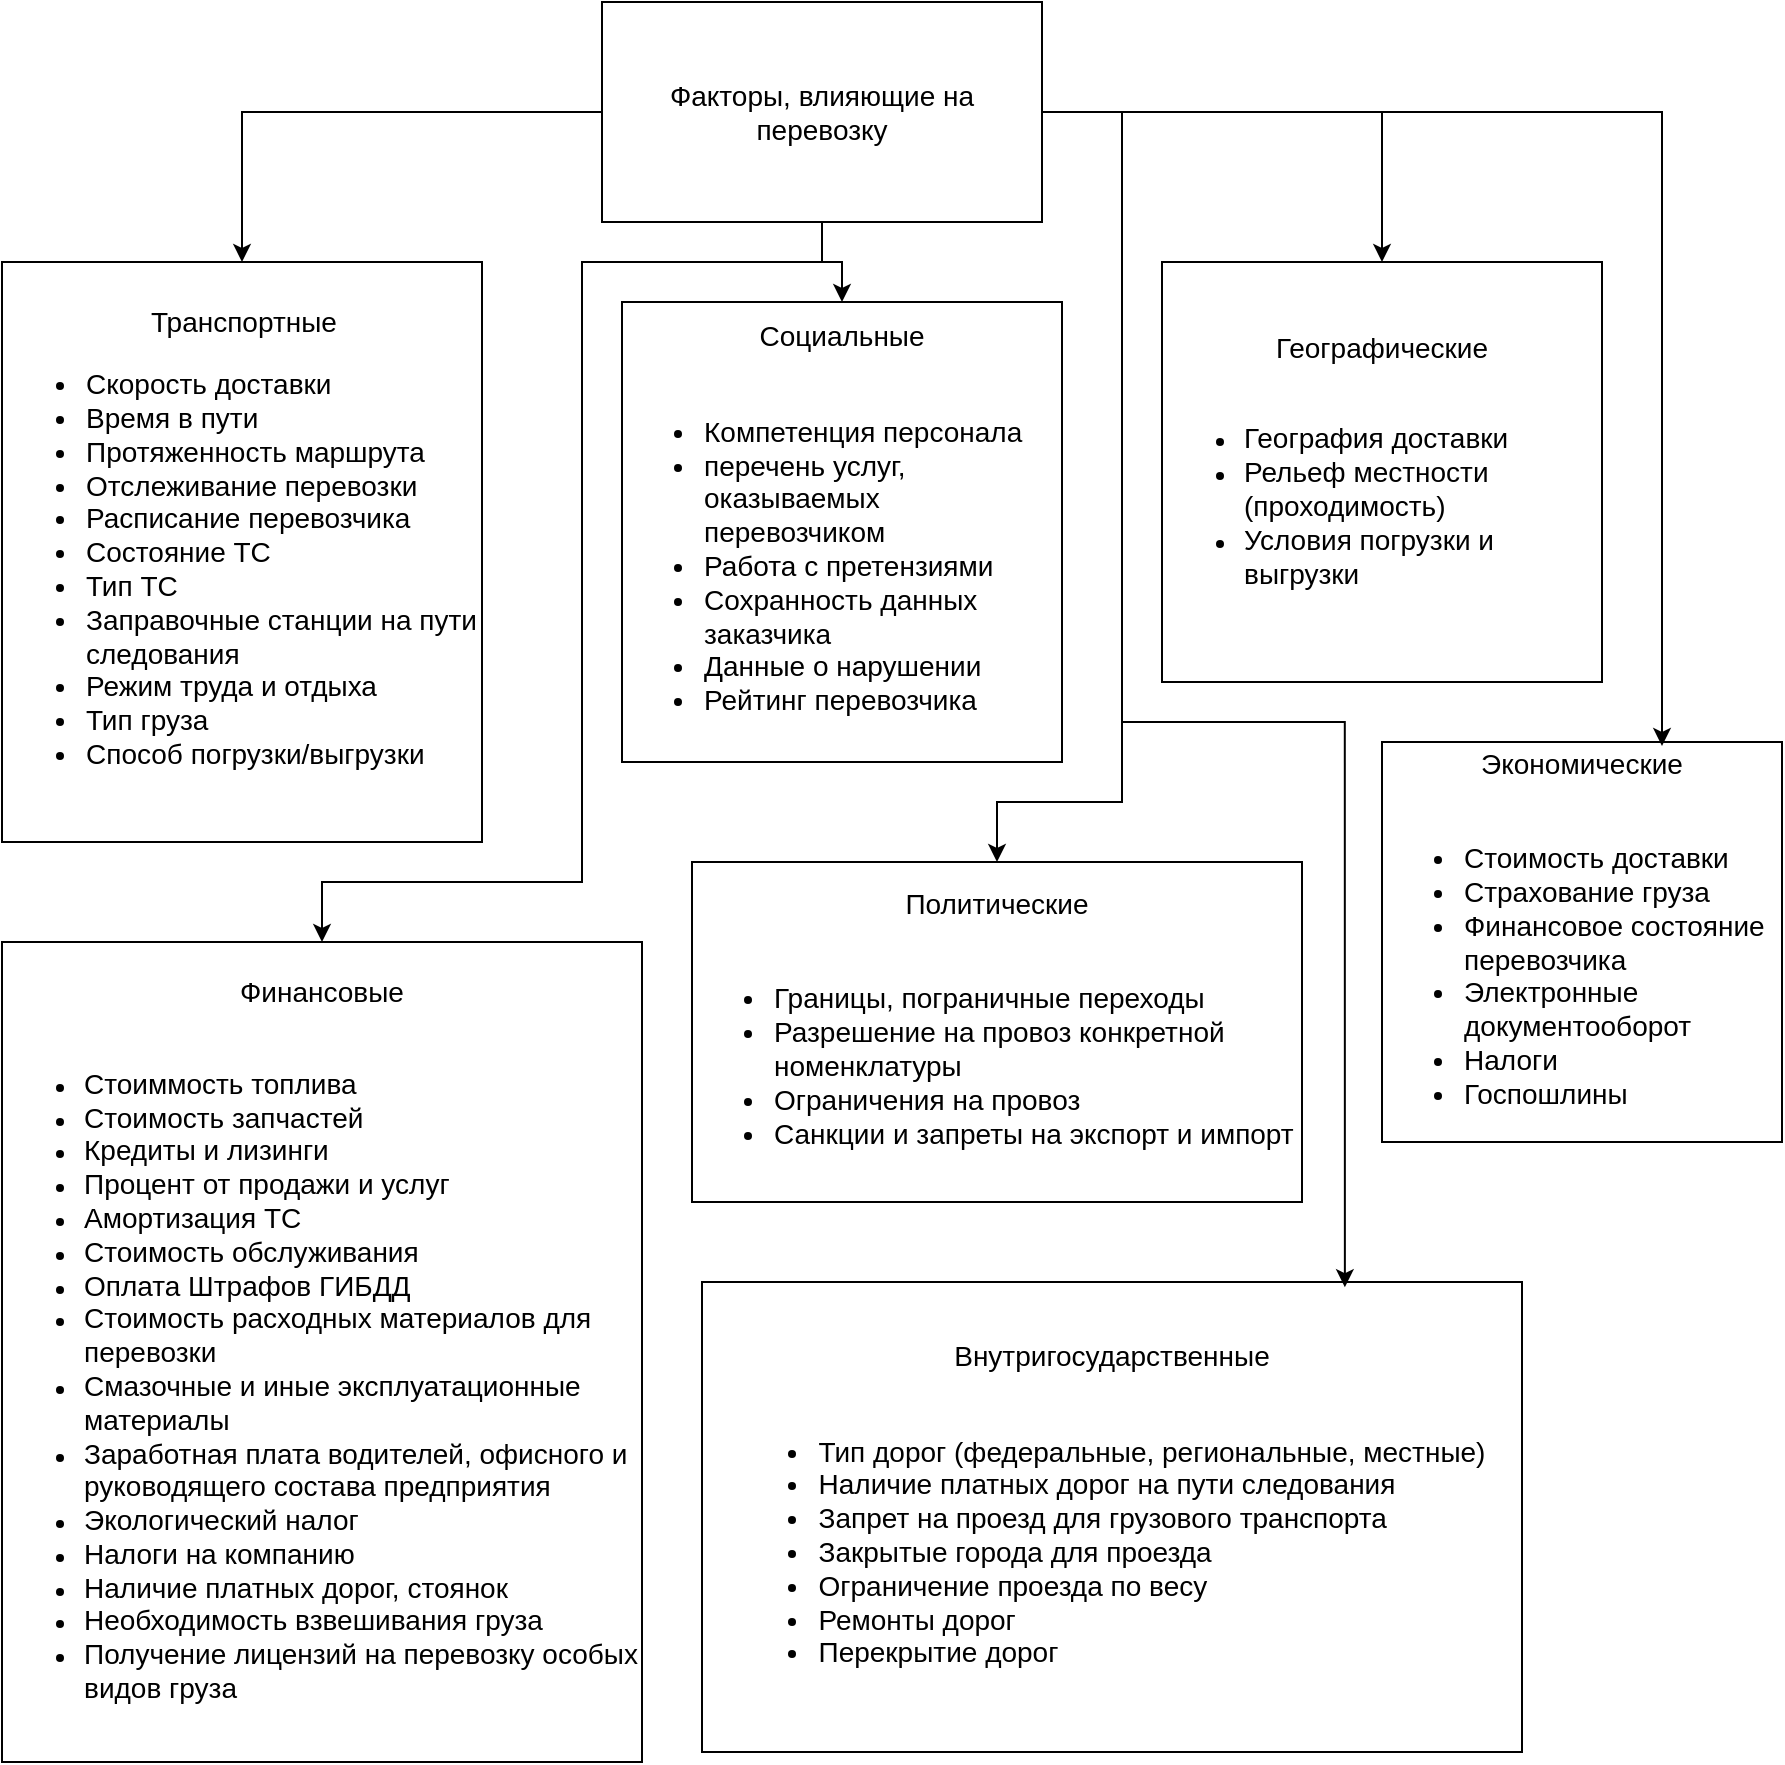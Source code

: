 <mxfile version="24.4.13" type="github">
  <diagram name="Страница — 1" id="qtZ63TkXdyudwPIi29dU">
    <mxGraphModel dx="1706" dy="1037" grid="1" gridSize="10" guides="1" tooltips="1" connect="1" arrows="1" fold="1" page="1" pageScale="1" pageWidth="1169" pageHeight="827" math="0" shadow="0">
      <root>
        <mxCell id="0" />
        <mxCell id="1" parent="0" />
        <mxCell id="q_5VpbppOxjORR0DmF0L-3" style="edgeStyle=orthogonalEdgeStyle;rounded=0;orthogonalLoop=1;jettySize=auto;html=1;" edge="1" parent="1" source="q_5VpbppOxjORR0DmF0L-1" target="q_5VpbppOxjORR0DmF0L-2">
          <mxGeometry relative="1" as="geometry" />
        </mxCell>
        <mxCell id="q_5VpbppOxjORR0DmF0L-10" style="edgeStyle=orthogonalEdgeStyle;rounded=0;orthogonalLoop=1;jettySize=auto;html=1;entryX=0.5;entryY=0;entryDx=0;entryDy=0;" edge="1" parent="1" source="q_5VpbppOxjORR0DmF0L-1" target="q_5VpbppOxjORR0DmF0L-4">
          <mxGeometry relative="1" as="geometry" />
        </mxCell>
        <mxCell id="q_5VpbppOxjORR0DmF0L-11" style="edgeStyle=orthogonalEdgeStyle;rounded=0;orthogonalLoop=1;jettySize=auto;html=1;entryX=0.5;entryY=0;entryDx=0;entryDy=0;" edge="1" parent="1" source="q_5VpbppOxjORR0DmF0L-1" target="q_5VpbppOxjORR0DmF0L-5">
          <mxGeometry relative="1" as="geometry" />
        </mxCell>
        <mxCell id="q_5VpbppOxjORR0DmF0L-12" style="edgeStyle=orthogonalEdgeStyle;rounded=0;orthogonalLoop=1;jettySize=auto;html=1;entryX=0.5;entryY=0;entryDx=0;entryDy=0;" edge="1" parent="1" source="q_5VpbppOxjORR0DmF0L-1" target="q_5VpbppOxjORR0DmF0L-7">
          <mxGeometry relative="1" as="geometry">
            <Array as="points">
              <mxPoint x="520" y="180" />
              <mxPoint x="400" y="180" />
              <mxPoint x="400" y="490" />
              <mxPoint x="270" y="490" />
            </Array>
          </mxGeometry>
        </mxCell>
        <mxCell id="q_5VpbppOxjORR0DmF0L-1" value="&lt;font style=&quot;font-size: 14px;&quot;&gt;Факторы, влияющие на перевозку&lt;/font&gt;" style="rounded=0;whiteSpace=wrap;html=1;" vertex="1" parent="1">
          <mxGeometry x="410" y="50" width="220" height="110" as="geometry" />
        </mxCell>
        <mxCell id="q_5VpbppOxjORR0DmF0L-2" value="&lt;div style=&quot;text-align: center; font-size: 14px;&quot;&gt;&lt;font style=&quot;font-size: 14px;&quot;&gt;Транспортные&lt;/font&gt;&lt;/div&gt;&lt;ul style=&quot;font-size: 14px;&quot;&gt;&lt;li style=&quot;&quot;&gt;&lt;font style=&quot;font-size: 14px;&quot;&gt;Скорость доставки&lt;/font&gt;&lt;/li&gt;&lt;li style=&quot;&quot;&gt;&lt;font style=&quot;font-size: 14px;&quot;&gt;Время в пути&lt;/font&gt;&lt;/li&gt;&lt;li style=&quot;&quot;&gt;&lt;font style=&quot;font-size: 14px;&quot;&gt;Протяженность маршрута&lt;/font&gt;&lt;/li&gt;&lt;li style=&quot;&quot;&gt;&lt;font style=&quot;font-size: 14px;&quot;&gt;Отслеживание перевозки&lt;/font&gt;&lt;/li&gt;&lt;li style=&quot;&quot;&gt;&lt;font style=&quot;font-size: 14px;&quot;&gt;Расписание перевозчика&lt;/font&gt;&lt;/li&gt;&lt;li style=&quot;&quot;&gt;&lt;font style=&quot;font-size: 14px;&quot;&gt;Состояние ТС&lt;/font&gt;&lt;/li&gt;&lt;li style=&quot;&quot;&gt;&lt;font style=&quot;font-size: 14px;&quot;&gt;Тип ТС&lt;/font&gt;&lt;/li&gt;&lt;li style=&quot;&quot;&gt;&lt;font style=&quot;font-size: 14px;&quot;&gt;Заправочные станции на пути следования&lt;/font&gt;&lt;/li&gt;&lt;li style=&quot;&quot;&gt;&lt;font style=&quot;font-size: 14px;&quot;&gt;Режим труда и отдыха&lt;/font&gt;&lt;/li&gt;&lt;li style=&quot;&quot;&gt;&lt;font style=&quot;font-size: 14px;&quot;&gt;Тип груза&lt;/font&gt;&lt;/li&gt;&lt;li style=&quot;&quot;&gt;&lt;font style=&quot;font-size: 14px;&quot;&gt;Способ погрузки/выгрузки&lt;/font&gt;&lt;/li&gt;&lt;/ul&gt;" style="rounded=0;whiteSpace=wrap;html=1;align=left;" vertex="1" parent="1">
          <mxGeometry x="110" y="180" width="240" height="290" as="geometry" />
        </mxCell>
        <mxCell id="q_5VpbppOxjORR0DmF0L-4" value="&lt;font style=&quot;font-size: 14px;&quot;&gt;Социальные&lt;/font&gt;&lt;div style=&quot;font-size: 14px;&quot;&gt;&lt;font style=&quot;font-size: 14px;&quot;&gt;&lt;br&gt;&lt;/font&gt;&lt;/div&gt;&lt;div style=&quot;font-size: 14px;&quot;&gt;&lt;ul style=&quot;&quot;&gt;&lt;li style=&quot;text-align: left;&quot;&gt;&lt;font style=&quot;font-size: 14px;&quot;&gt;Компетенция персонала&lt;/font&gt;&lt;/li&gt;&lt;li style=&quot;text-align: left;&quot;&gt;&lt;font style=&quot;font-size: 14px;&quot;&gt;перечень услуг, оказываемых перевозчиком&lt;/font&gt;&lt;/li&gt;&lt;li style=&quot;text-align: left;&quot;&gt;&lt;font style=&quot;font-size: 14px;&quot;&gt;Работа с претензиями&lt;/font&gt;&lt;/li&gt;&lt;li style=&quot;text-align: left;&quot;&gt;&lt;font style=&quot;font-size: 14px;&quot;&gt;Сохранность данных заказчика&lt;/font&gt;&lt;/li&gt;&lt;li style=&quot;text-align: left;&quot;&gt;&lt;font style=&quot;font-size: 14px;&quot;&gt;Данные о нарушении&lt;/font&gt;&lt;/li&gt;&lt;li style=&quot;text-align: left;&quot;&gt;&lt;font style=&quot;font-size: 14px;&quot;&gt;Рейтинг перевозчика&lt;/font&gt;&lt;/li&gt;&lt;/ul&gt;&lt;/div&gt;" style="rounded=0;whiteSpace=wrap;html=1;" vertex="1" parent="1">
          <mxGeometry x="420" y="200" width="220" height="230" as="geometry" />
        </mxCell>
        <mxCell id="q_5VpbppOxjORR0DmF0L-5" value="&lt;font style=&quot;font-size: 14px;&quot;&gt;Географические&lt;/font&gt;&lt;div&gt;&lt;font style=&quot;font-size: 14px;&quot;&gt;&lt;br&gt;&lt;/font&gt;&lt;/div&gt;&lt;div&gt;&lt;ul&gt;&lt;li style=&quot;text-align: left;&quot;&gt;&lt;font style=&quot;font-size: 14px;&quot;&gt;География доставки&lt;/font&gt;&lt;/li&gt;&lt;li style=&quot;text-align: left;&quot;&gt;&lt;font style=&quot;font-size: 14px;&quot;&gt;Рельеф местности (проходимость)&lt;/font&gt;&lt;/li&gt;&lt;li style=&quot;text-align: left;&quot;&gt;&lt;span style=&quot;font-size: 14px;&quot;&gt;Условия погрузки и выгрузки&lt;/span&gt;&lt;/li&gt;&lt;/ul&gt;&lt;/div&gt;" style="rounded=0;whiteSpace=wrap;html=1;" vertex="1" parent="1">
          <mxGeometry x="690" y="180" width="220" height="210" as="geometry" />
        </mxCell>
        <mxCell id="q_5VpbppOxjORR0DmF0L-6" value="&lt;font style=&quot;font-size: 14px;&quot;&gt;Политические&lt;/font&gt;&lt;div style=&quot;font-size: 14px;&quot;&gt;&lt;font style=&quot;font-size: 14px;&quot;&gt;&lt;br&gt;&lt;/font&gt;&lt;/div&gt;&lt;div style=&quot;font-size: 14px;&quot;&gt;&lt;ul style=&quot;&quot;&gt;&lt;li style=&quot;text-align: left;&quot;&gt;&lt;font style=&quot;font-size: 14px;&quot;&gt;Границы, пограничные переходы&lt;/font&gt;&lt;/li&gt;&lt;li style=&quot;text-align: left;&quot;&gt;&lt;font style=&quot;font-size: 14px;&quot;&gt;Разрешение на провоз конкретной номенклатуры&lt;/font&gt;&lt;/li&gt;&lt;li style=&quot;text-align: left;&quot;&gt;&lt;font style=&quot;font-size: 14px;&quot;&gt;Ограничения на провоз&lt;/font&gt;&lt;/li&gt;&lt;li style=&quot;text-align: left;&quot;&gt;&lt;font style=&quot;font-size: 14px;&quot;&gt;Санкции и запреты на экспорт и импорт&lt;/font&gt;&lt;/li&gt;&lt;/ul&gt;&lt;/div&gt;" style="rounded=0;whiteSpace=wrap;html=1;" vertex="1" parent="1">
          <mxGeometry x="455" y="480" width="305" height="170" as="geometry" />
        </mxCell>
        <mxCell id="q_5VpbppOxjORR0DmF0L-7" value="&lt;div style=&quot;&quot;&gt;&lt;span style=&quot;font-size: 14px; background-color: initial;&quot;&gt;Финансовые&lt;/span&gt;&lt;/div&gt;&lt;div style=&quot;&quot;&gt;&lt;font style=&quot;font-size: 14px;&quot;&gt;&lt;br&gt;&lt;/font&gt;&lt;/div&gt;&lt;div&gt;&lt;ul&gt;&lt;li style=&quot;text-align: left;&quot;&gt;&lt;font style=&quot;font-size: 14px;&quot;&gt;Стоиммость топлива&lt;/font&gt;&lt;/li&gt;&lt;li style=&quot;text-align: left;&quot;&gt;&lt;font style=&quot;font-size: 14px;&quot;&gt;Стоимость запчастей&lt;/font&gt;&lt;/li&gt;&lt;li style=&quot;text-align: left;&quot;&gt;&lt;font style=&quot;font-size: 14px;&quot;&gt;Кредиты и лизинги&lt;/font&gt;&lt;/li&gt;&lt;li style=&quot;text-align: left;&quot;&gt;&lt;font style=&quot;font-size: 14px;&quot;&gt;Процент от продажи и услуг&lt;/font&gt;&lt;/li&gt;&lt;li style=&quot;text-align: left;&quot;&gt;&lt;font style=&quot;font-size: 14px;&quot;&gt;Амортизация ТС&lt;/font&gt;&lt;/li&gt;&lt;li style=&quot;text-align: left;&quot;&gt;&lt;font style=&quot;font-size: 14px;&quot;&gt;Стоимость обслуживания&lt;/font&gt;&lt;/li&gt;&lt;li style=&quot;text-align: left;&quot;&gt;&lt;font style=&quot;font-size: 14px;&quot;&gt;Оплата Штрафов ГИБДД&lt;/font&gt;&lt;/li&gt;&lt;li style=&quot;text-align: left;&quot;&gt;&lt;font style=&quot;font-size: 14px;&quot;&gt;Стоимость расходных материалов для перевозки&lt;/font&gt;&lt;/li&gt;&lt;li style=&quot;text-align: left;&quot;&gt;&lt;font style=&quot;font-size: 14px;&quot;&gt;Смазочные и иные эксплуатационные материалы&lt;/font&gt;&lt;/li&gt;&lt;li style=&quot;text-align: left;&quot;&gt;&lt;font style=&quot;font-size: 14px;&quot;&gt;Заработная плата водителей, офисного и руководящего состава предприятия&lt;/font&gt;&lt;/li&gt;&lt;li style=&quot;text-align: left;&quot;&gt;&lt;span style=&quot;font-size: 14px;&quot;&gt;Экологический налог&lt;/span&gt;&lt;/li&gt;&lt;li style=&quot;text-align: left;&quot;&gt;&lt;span style=&quot;font-size: 14px;&quot;&gt;Налоги на компанию&lt;/span&gt;&lt;/li&gt;&lt;li style=&quot;text-align: left;&quot;&gt;&lt;span style=&quot;font-size: 14px;&quot;&gt;Наличие платных дорог, стоянок&lt;/span&gt;&lt;/li&gt;&lt;li style=&quot;text-align: left;&quot;&gt;&lt;span style=&quot;font-size: 14px;&quot;&gt;Необходимость взвешивания груза&lt;/span&gt;&lt;/li&gt;&lt;li style=&quot;text-align: left;&quot;&gt;&lt;span style=&quot;font-size: 14px;&quot;&gt;Получение лицензий на перевозку особых видов груза&lt;/span&gt;&lt;/li&gt;&lt;/ul&gt;&lt;/div&gt;" style="rounded=0;whiteSpace=wrap;html=1;" vertex="1" parent="1">
          <mxGeometry x="110" y="520" width="320" height="410" as="geometry" />
        </mxCell>
        <mxCell id="q_5VpbppOxjORR0DmF0L-8" value="&lt;font style=&quot;font-size: 14px;&quot;&gt;Экономические&lt;/font&gt;&lt;div style=&quot;font-size: 14px;&quot;&gt;&lt;font style=&quot;font-size: 14px;&quot;&gt;&lt;br&gt;&lt;/font&gt;&lt;/div&gt;&lt;div style=&quot;font-size: 14px;&quot;&gt;&lt;ul style=&quot;&quot;&gt;&lt;li style=&quot;text-align: left;&quot;&gt;&lt;font style=&quot;font-size: 14px;&quot;&gt;Стоимость доставки&lt;/font&gt;&lt;/li&gt;&lt;li style=&quot;text-align: left;&quot;&gt;&lt;font style=&quot;font-size: 14px;&quot;&gt;Страхование груза&lt;/font&gt;&lt;/li&gt;&lt;li style=&quot;text-align: left;&quot;&gt;&lt;font style=&quot;font-size: 14px;&quot;&gt;Финансовое состояние перевозчика&lt;/font&gt;&lt;/li&gt;&lt;li style=&quot;text-align: left;&quot;&gt;&lt;font style=&quot;font-size: 14px;&quot;&gt;Электронные документооборот&lt;/font&gt;&lt;/li&gt;&lt;li style=&quot;text-align: left;&quot;&gt;&lt;font style=&quot;font-size: 14px;&quot;&gt;Налоги&lt;/font&gt;&lt;/li&gt;&lt;li style=&quot;text-align: left;&quot;&gt;&lt;font style=&quot;font-size: 14px;&quot;&gt;Госпошлины&lt;/font&gt;&lt;/li&gt;&lt;/ul&gt;&lt;/div&gt;" style="rounded=0;whiteSpace=wrap;html=1;" vertex="1" parent="1">
          <mxGeometry x="800" y="420" width="200" height="200" as="geometry" />
        </mxCell>
        <mxCell id="q_5VpbppOxjORR0DmF0L-9" value="&lt;font style=&quot;font-size: 14px;&quot;&gt;Внутригосударственные&lt;/font&gt;&lt;div style=&quot;font-size: 14px;&quot;&gt;&lt;font style=&quot;font-size: 14px;&quot;&gt;&lt;br&gt;&lt;/font&gt;&lt;/div&gt;&lt;div style=&quot;text-align: left; font-size: 14px;&quot;&gt;&lt;ul style=&quot;&quot;&gt;&lt;li style=&quot;&quot;&gt;&lt;font style=&quot;font-size: 14px;&quot;&gt;Тип дорог (федеральные, региональные, местные)&lt;/font&gt;&lt;/li&gt;&lt;li style=&quot;&quot;&gt;&lt;font style=&quot;font-size: 14px;&quot;&gt;Наличие платных дорог на пути следования&lt;/font&gt;&lt;/li&gt;&lt;li style=&quot;&quot;&gt;&lt;font style=&quot;font-size: 14px;&quot;&gt;Запрет на проезд для грузового транспорта&lt;/font&gt;&lt;/li&gt;&lt;li style=&quot;&quot;&gt;&lt;font style=&quot;font-size: 14px;&quot;&gt;Закрытые города для проезда&lt;/font&gt;&lt;/li&gt;&lt;li style=&quot;&quot;&gt;&lt;font style=&quot;font-size: 14px;&quot;&gt;Ограничение проезда по весу&lt;/font&gt;&lt;/li&gt;&lt;li style=&quot;&quot;&gt;&lt;font style=&quot;font-size: 14px;&quot;&gt;Ремонты дорог&lt;/font&gt;&lt;/li&gt;&lt;li style=&quot;&quot;&gt;&lt;font style=&quot;font-size: 14px;&quot;&gt;Перекрытие дорог&lt;/font&gt;&lt;/li&gt;&lt;/ul&gt;&lt;/div&gt;" style="rounded=0;whiteSpace=wrap;html=1;" vertex="1" parent="1">
          <mxGeometry x="460" y="690" width="410" height="235" as="geometry" />
        </mxCell>
        <mxCell id="q_5VpbppOxjORR0DmF0L-13" style="edgeStyle=orthogonalEdgeStyle;rounded=0;orthogonalLoop=1;jettySize=auto;html=1;entryX=0.5;entryY=0;entryDx=0;entryDy=0;" edge="1" parent="1" source="q_5VpbppOxjORR0DmF0L-1" target="q_5VpbppOxjORR0DmF0L-6">
          <mxGeometry relative="1" as="geometry">
            <Array as="points">
              <mxPoint x="670" y="105" />
              <mxPoint x="670" y="450" />
              <mxPoint x="607" y="450" />
            </Array>
          </mxGeometry>
        </mxCell>
        <mxCell id="q_5VpbppOxjORR0DmF0L-14" style="edgeStyle=orthogonalEdgeStyle;rounded=0;orthogonalLoop=1;jettySize=auto;html=1;entryX=0.784;entryY=0.011;entryDx=0;entryDy=0;entryPerimeter=0;" edge="1" parent="1" source="q_5VpbppOxjORR0DmF0L-1" target="q_5VpbppOxjORR0DmF0L-9">
          <mxGeometry relative="1" as="geometry">
            <Array as="points">
              <mxPoint x="670" y="105" />
              <mxPoint x="670" y="410" />
              <mxPoint x="781" y="410" />
            </Array>
          </mxGeometry>
        </mxCell>
        <mxCell id="q_5VpbppOxjORR0DmF0L-15" style="edgeStyle=orthogonalEdgeStyle;rounded=0;orthogonalLoop=1;jettySize=auto;html=1;" edge="1" parent="1" source="q_5VpbppOxjORR0DmF0L-1">
          <mxGeometry relative="1" as="geometry">
            <mxPoint x="940" y="422" as="targetPoint" />
            <Array as="points">
              <mxPoint x="940" y="105" />
              <mxPoint x="940" y="422" />
            </Array>
          </mxGeometry>
        </mxCell>
      </root>
    </mxGraphModel>
  </diagram>
</mxfile>
